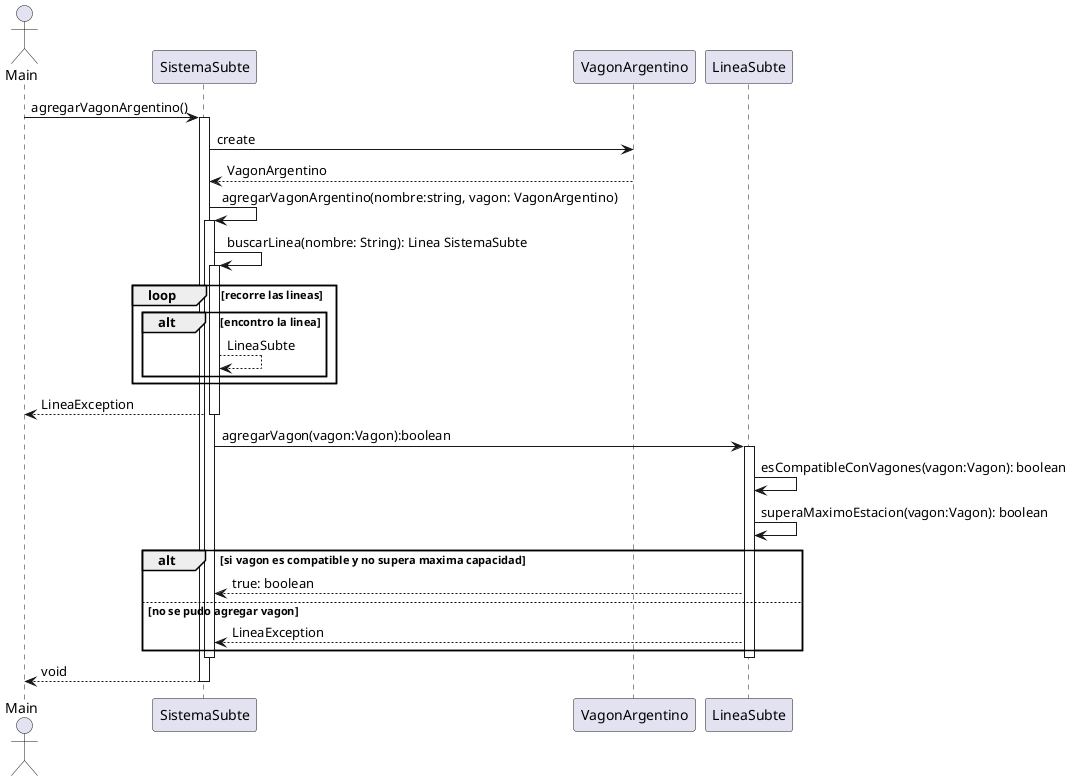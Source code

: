Agregar vagon argentino
@startuml
actor Main as main
participant SistemaSubte as sistema
participant VagonArgentino as vagon
participant LineaSubte as linea

main -> sistema: agregarVagonArgentino()
    activate sistema
    sistema -> vagon : create
    vagon --> sistema : VagonArgentino
    sistema -> sistema: agregarVagonArgentino(nombre:string, vagon: VagonArgentino)
        activate sistema
        sistema-> sistema: buscarLinea(nombre: String): Linea SistemaSubte
            activate sistema
            loop recorre las lineas
                alt encontro la linea
                    sistema --> sistema : LineaSubte
                end
            end
            sistema --> main: LineaException
            deactivate sistema
        sistema -> linea: agregarVagon(vagon:Vagon):boolean
        activate linea
        linea -> linea: esCompatibleConVagones(vagon:Vagon): boolean
        linea -> linea: superaMaximoEstacion(vagon:Vagon): boolean
        alt si vagon es compatible y no supera maxima capacidad
            linea --> sistema: true: boolean
        else no se pudo agregar vagon
            linea --> sistema : LineaException
        end
        deactivate linea
    deactivate sistema
sistema --> main: void
deactivate sistema
@enduml